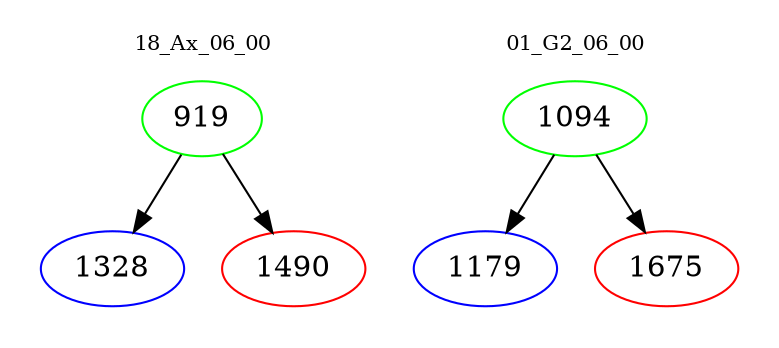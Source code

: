 digraph{
subgraph cluster_0 {
color = white
label = "18_Ax_06_00";
fontsize=10;
T0_919 [label="919", color="green"]
T0_919 -> T0_1328 [color="black"]
T0_1328 [label="1328", color="blue"]
T0_919 -> T0_1490 [color="black"]
T0_1490 [label="1490", color="red"]
}
subgraph cluster_1 {
color = white
label = "01_G2_06_00";
fontsize=10;
T1_1094 [label="1094", color="green"]
T1_1094 -> T1_1179 [color="black"]
T1_1179 [label="1179", color="blue"]
T1_1094 -> T1_1675 [color="black"]
T1_1675 [label="1675", color="red"]
}
}
